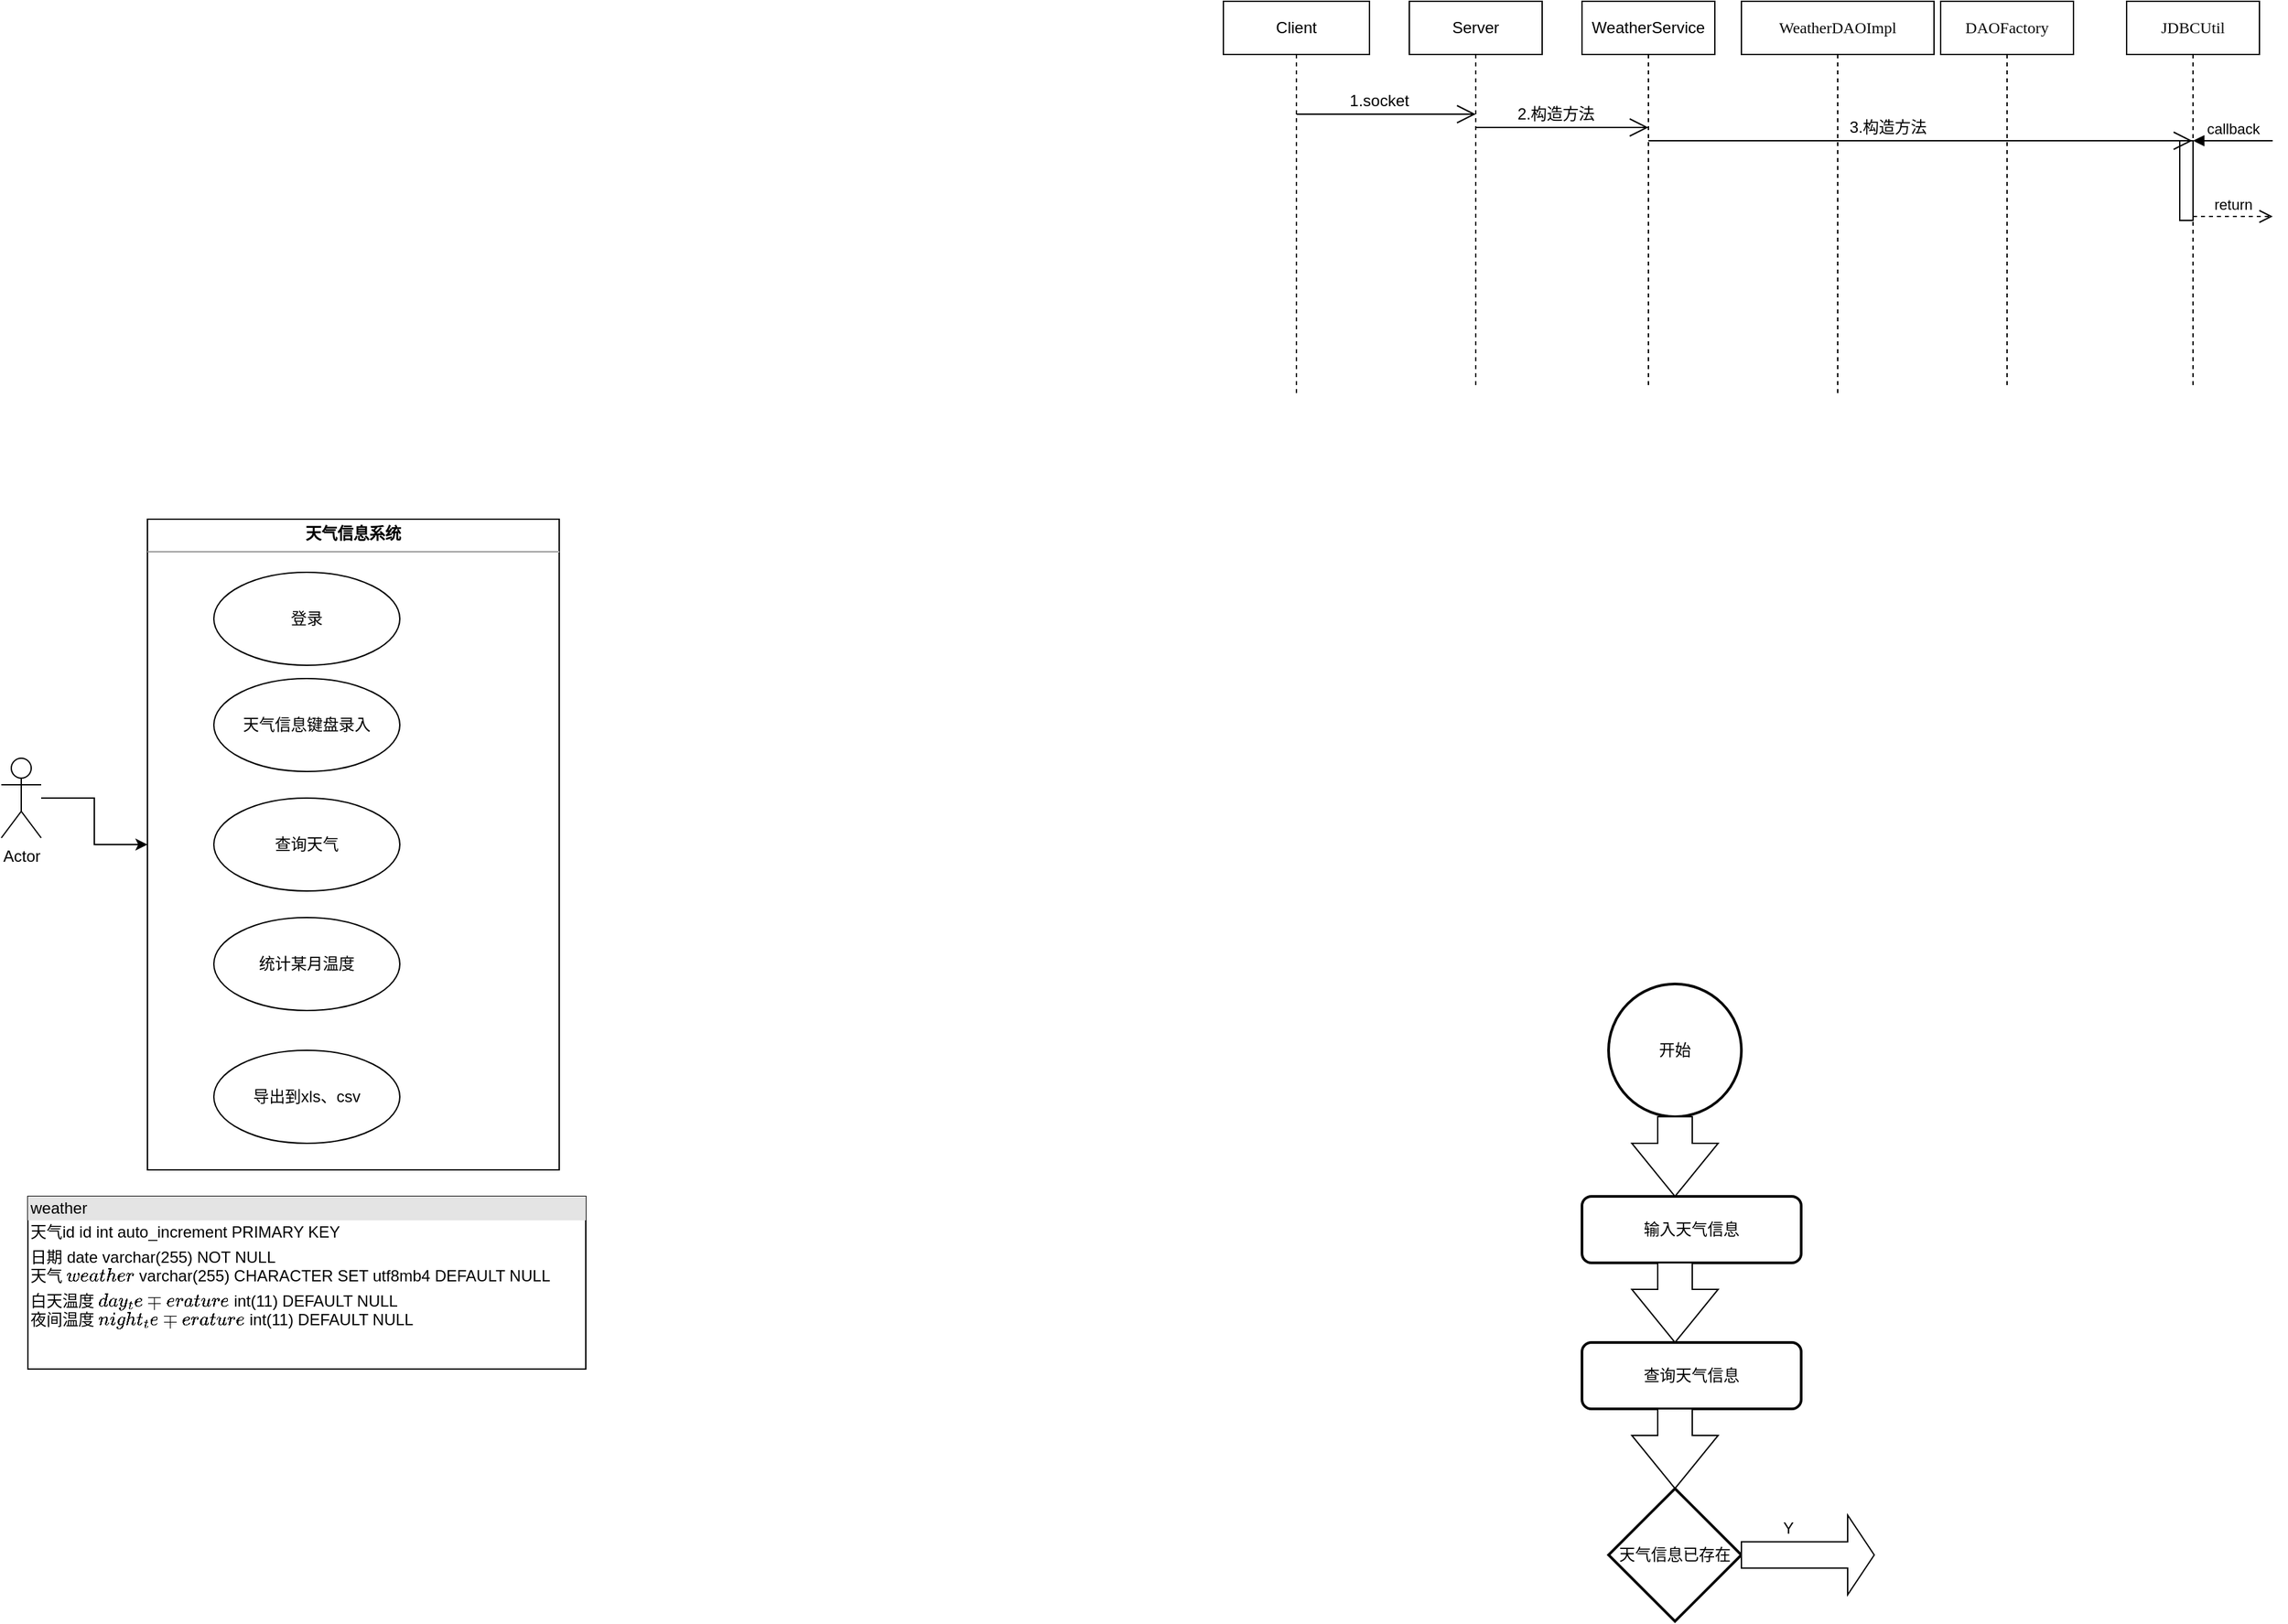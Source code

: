 <mxfile version="18.0.2" type="github">
  <diagram id="UTTcR3mZGYKN0iP_9yWg" name="Page-1">
    <mxGraphModel dx="2249" dy="1955" grid="1" gridSize="10" guides="1" tooltips="1" connect="1" arrows="1" fold="1" page="1" pageScale="1" pageWidth="827" pageHeight="1169" math="0" shadow="0">
      <root>
        <mxCell id="0" />
        <mxCell id="1" parent="0" />
        <mxCell id="1OQX4jLtgAW1z37ysqUo-1" value="&lt;p style=&quot;margin:0px;margin-top:4px;text-align:center;&quot;&gt;&lt;b&gt;天气信息系统&lt;/b&gt;&lt;/p&gt;&lt;hr size=&quot;1&quot;&gt;&lt;div style=&quot;height:2px;&quot;&gt;&lt;/div&gt;" style="verticalAlign=top;align=left;overflow=fill;fontSize=12;fontFamily=Helvetica;html=1;" vertex="1" parent="1">
          <mxGeometry x="-160" y="200" width="310" height="490" as="geometry" />
        </mxCell>
        <mxCell id="1OQX4jLtgAW1z37ysqUo-2" value="天气信息键盘录入" style="ellipse;whiteSpace=wrap;html=1;" vertex="1" parent="1">
          <mxGeometry x="-110" y="320" width="140" height="70" as="geometry" />
        </mxCell>
        <mxCell id="1OQX4jLtgAW1z37ysqUo-3" value="登录" style="ellipse;whiteSpace=wrap;html=1;" vertex="1" parent="1">
          <mxGeometry x="-110" y="240" width="140" height="70" as="geometry" />
        </mxCell>
        <mxCell id="1OQX4jLtgAW1z37ysqUo-4" value="查询天气" style="ellipse;whiteSpace=wrap;html=1;" vertex="1" parent="1">
          <mxGeometry x="-110" y="410" width="140" height="70" as="geometry" />
        </mxCell>
        <mxCell id="1OQX4jLtgAW1z37ysqUo-5" value="统计某月温度" style="ellipse;whiteSpace=wrap;html=1;" vertex="1" parent="1">
          <mxGeometry x="-110" y="500" width="140" height="70" as="geometry" />
        </mxCell>
        <mxCell id="1OQX4jLtgAW1z37ysqUo-6" value="导出到xls、csv" style="ellipse;whiteSpace=wrap;html=1;" vertex="1" parent="1">
          <mxGeometry x="-110" y="600" width="140" height="70" as="geometry" />
        </mxCell>
        <mxCell id="1OQX4jLtgAW1z37ysqUo-12" style="edgeStyle=orthogonalEdgeStyle;rounded=0;orthogonalLoop=1;jettySize=auto;html=1;" edge="1" parent="1" source="1OQX4jLtgAW1z37ysqUo-8" target="1OQX4jLtgAW1z37ysqUo-1">
          <mxGeometry relative="1" as="geometry" />
        </mxCell>
        <mxCell id="1OQX4jLtgAW1z37ysqUo-8" value="Actor" style="shape=umlActor;verticalLabelPosition=bottom;verticalAlign=top;html=1;" vertex="1" parent="1">
          <mxGeometry x="-270" y="380" width="30" height="60" as="geometry" />
        </mxCell>
        <mxCell id="1OQX4jLtgAW1z37ysqUo-14" value="&lt;div style=&quot;box-sizing:border-box;width:100%;background:#e4e4e4;padding:2px;&quot;&gt;weather&lt;/div&gt;&lt;table style=&quot;width:100%;font-size:1em;&quot; cellpadding=&quot;2&quot; cellspacing=&quot;0&quot;&gt;&lt;tbody&gt;&lt;tr&gt;&lt;td&gt;天气id&amp;nbsp;id int auto_increment&amp;nbsp;PRIMARY KEY&lt;/td&gt;&lt;td&gt;&lt;br&gt;&lt;/td&gt;&lt;/tr&gt;&lt;tr&gt;&lt;td&gt;日期 date varchar(255) NOT NULL&lt;br&gt;天气&amp;nbsp;`weather` varchar(255) CHARACTER SET utf8mb4 DEFAULT NULL&lt;br&gt;&lt;/td&gt;&lt;td&gt;&lt;br&gt;&lt;/td&gt;&lt;/tr&gt;&lt;tr&gt;&lt;td&gt;白天温度&amp;nbsp;`day_temperature` int(11) DEFAULT NULL&lt;br&gt;夜间温度&amp;nbsp;`night_temperature` int(11) DEFAULT NULL&lt;/td&gt;&lt;td&gt;&lt;br&gt;&lt;/td&gt;&lt;/tr&gt;&lt;/tbody&gt;&lt;/table&gt;" style="verticalAlign=top;align=left;overflow=fill;html=1;" vertex="1" parent="1">
          <mxGeometry x="-250" y="710" width="420" height="130" as="geometry" />
        </mxCell>
        <mxCell id="1OQX4jLtgAW1z37ysqUo-20" value="Client" style="shape=umlLifeline;perimeter=lifelinePerimeter;whiteSpace=wrap;html=1;container=1;collapsible=0;recursiveResize=0;outlineConnect=0;" vertex="1" parent="1">
          <mxGeometry x="650" y="-190" width="110" height="295" as="geometry" />
        </mxCell>
        <mxCell id="1OQX4jLtgAW1z37ysqUo-21" value="Server" style="shape=umlLifeline;perimeter=lifelinePerimeter;whiteSpace=wrap;html=1;container=1;collapsible=0;recursiveResize=0;outlineConnect=0;" vertex="1" parent="1">
          <mxGeometry x="790" y="-190" width="100" height="290" as="geometry" />
        </mxCell>
        <mxCell id="1OQX4jLtgAW1z37ysqUo-26" value="" style="endArrow=open;endFill=1;endSize=12;html=1;rounded=0;" edge="1" parent="1OQX4jLtgAW1z37ysqUo-21" source="1OQX4jLtgAW1z37ysqUo-20">
          <mxGeometry width="160" relative="1" as="geometry">
            <mxPoint x="-80" y="85" as="sourcePoint" />
            <mxPoint x="50" y="85" as="targetPoint" />
            <Array as="points">
              <mxPoint x="-40" y="85" />
            </Array>
          </mxGeometry>
        </mxCell>
        <mxCell id="1OQX4jLtgAW1z37ysqUo-22" value="&lt;pre style=&quot;font-size: 9pt; background-color: rgb(255, 255, 255); color: rgb(8, 8, 8); font-family: &amp;quot;Microsoft YaHei UI&amp;quot;;&quot;&gt;WeatherDAOImpl&lt;/pre&gt;" style="shape=umlLifeline;perimeter=lifelinePerimeter;whiteSpace=wrap;html=1;container=1;collapsible=0;recursiveResize=0;outlineConnect=0;" vertex="1" parent="1">
          <mxGeometry x="1040" y="-190" width="145" height="295" as="geometry" />
        </mxCell>
        <mxCell id="1OQX4jLtgAW1z37ysqUo-29" value="3.构造方法" style="text;html=1;align=center;verticalAlign=middle;resizable=0;points=[];autosize=1;strokeColor=none;fillColor=none;" vertex="1" parent="1OQX4jLtgAW1z37ysqUo-22">
          <mxGeometry x="75" y="85" width="70" height="20" as="geometry" />
        </mxCell>
        <mxCell id="1OQX4jLtgAW1z37ysqUo-23" value="&lt;pre style=&quot;font-size: 9pt; background-color: rgb(255, 255, 255); color: rgb(8, 8, 8); font-family: &amp;quot;Microsoft YaHei UI&amp;quot;;&quot;&gt;DAOFactory&lt;/pre&gt;" style="shape=umlLifeline;perimeter=lifelinePerimeter;whiteSpace=wrap;html=1;container=1;collapsible=0;recursiveResize=0;outlineConnect=0;" vertex="1" parent="1">
          <mxGeometry x="1190" y="-190" width="100" height="290" as="geometry" />
        </mxCell>
        <mxCell id="1OQX4jLtgAW1z37ysqUo-24" value="&lt;pre style=&quot;font-size: 9pt; background-color: rgb(255, 255, 255); color: rgb(8, 8, 8); font-family: &amp;quot;Microsoft YaHei UI&amp;quot;;&quot;&gt;JDBCUtil&lt;/pre&gt;" style="shape=umlLifeline;perimeter=lifelinePerimeter;whiteSpace=wrap;html=1;container=1;collapsible=0;recursiveResize=0;outlineConnect=0;" vertex="1" parent="1">
          <mxGeometry x="1330" y="-190" width="100" height="290" as="geometry" />
        </mxCell>
        <mxCell id="1OQX4jLtgAW1z37ysqUo-34" value="" style="html=1;points=[];perimeter=orthogonalPerimeter;" vertex="1" parent="1OQX4jLtgAW1z37ysqUo-24">
          <mxGeometry x="40" y="105" width="10" height="60" as="geometry" />
        </mxCell>
        <mxCell id="1OQX4jLtgAW1z37ysqUo-35" value="callback" style="html=1;verticalAlign=bottom;endArrow=block;entryX=1;entryY=0;rounded=0;" edge="1" target="1OQX4jLtgAW1z37ysqUo-34" parent="1OQX4jLtgAW1z37ysqUo-24">
          <mxGeometry relative="1" as="geometry">
            <mxPoint x="110" y="105" as="sourcePoint" />
            <Array as="points">
              <mxPoint x="80" y="105" />
              <mxPoint x="60" y="105" />
            </Array>
          </mxGeometry>
        </mxCell>
        <mxCell id="1OQX4jLtgAW1z37ysqUo-36" value="return" style="html=1;verticalAlign=bottom;endArrow=open;dashed=1;endSize=8;exitX=1;exitY=0.95;rounded=0;" edge="1" source="1OQX4jLtgAW1z37ysqUo-34" parent="1OQX4jLtgAW1z37ysqUo-24">
          <mxGeometry relative="1" as="geometry">
            <mxPoint x="110" y="162" as="targetPoint" />
          </mxGeometry>
        </mxCell>
        <mxCell id="1OQX4jLtgAW1z37ysqUo-25" value="WeatherService&lt;br&gt;" style="shape=umlLifeline;perimeter=lifelinePerimeter;whiteSpace=wrap;html=1;container=1;collapsible=0;recursiveResize=0;outlineConnect=0;" vertex="1" parent="1">
          <mxGeometry x="920" y="-190" width="100" height="290" as="geometry" />
        </mxCell>
        <mxCell id="1OQX4jLtgAW1z37ysqUo-30" value="" style="endArrow=open;endFill=1;endSize=12;html=1;rounded=0;" edge="1" parent="1">
          <mxGeometry width="160" relative="1" as="geometry">
            <mxPoint x="840" y="-95" as="sourcePoint" />
            <mxPoint x="970" y="-95" as="targetPoint" />
          </mxGeometry>
        </mxCell>
        <mxCell id="1OQX4jLtgAW1z37ysqUo-27" value="1.socket" style="text;html=1;align=center;verticalAlign=middle;resizable=0;points=[];autosize=1;strokeColor=none;fillColor=none;" vertex="1" parent="1">
          <mxGeometry x="737" y="-125" width="60" height="20" as="geometry" />
        </mxCell>
        <mxCell id="1OQX4jLtgAW1z37ysqUo-32" value="2.构造方法" style="text;html=1;align=center;verticalAlign=middle;resizable=0;points=[];autosize=1;strokeColor=none;fillColor=none;" vertex="1" parent="1">
          <mxGeometry x="865" y="-115" width="70" height="20" as="geometry" />
        </mxCell>
        <mxCell id="1OQX4jLtgAW1z37ysqUo-33" value="" style="endArrow=open;endFill=1;endSize=12;html=1;rounded=0;" edge="1" parent="1" target="1OQX4jLtgAW1z37ysqUo-24">
          <mxGeometry width="160" relative="1" as="geometry">
            <mxPoint x="970" y="-85" as="sourcePoint" />
            <mxPoint x="1130" y="-85" as="targetPoint" />
          </mxGeometry>
        </mxCell>
        <mxCell id="1OQX4jLtgAW1z37ysqUo-37" value="开始" style="strokeWidth=2;html=1;shape=mxgraph.flowchart.start_2;whiteSpace=wrap;" vertex="1" parent="1">
          <mxGeometry x="940" y="550" width="100" height="100" as="geometry" />
        </mxCell>
        <mxCell id="1OQX4jLtgAW1z37ysqUo-39" value="" style="html=1;shadow=0;dashed=0;align=center;verticalAlign=middle;shape=mxgraph.arrows2.arrow;dy=0.6;dx=40;direction=south;notch=0;" vertex="1" parent="1">
          <mxGeometry x="957.5" y="650" width="65" height="60" as="geometry" />
        </mxCell>
        <mxCell id="1OQX4jLtgAW1z37ysqUo-40" value="输入天气信息" style="rounded=1;whiteSpace=wrap;html=1;absoluteArcSize=1;arcSize=14;strokeWidth=2;" vertex="1" parent="1">
          <mxGeometry x="920" y="710" width="165" height="50" as="geometry" />
        </mxCell>
        <mxCell id="1OQX4jLtgAW1z37ysqUo-41" value="" style="html=1;shadow=0;dashed=0;align=center;verticalAlign=middle;shape=mxgraph.arrows2.arrow;dy=0.6;dx=40;direction=south;notch=0;" vertex="1" parent="1">
          <mxGeometry x="957.5" y="760" width="65" height="60" as="geometry" />
        </mxCell>
        <mxCell id="1OQX4jLtgAW1z37ysqUo-42" value="查询天气信息" style="rounded=1;whiteSpace=wrap;html=1;absoluteArcSize=1;arcSize=14;strokeWidth=2;" vertex="1" parent="1">
          <mxGeometry x="920" y="820" width="165" height="50" as="geometry" />
        </mxCell>
        <mxCell id="1OQX4jLtgAW1z37ysqUo-43" value="" style="html=1;shadow=0;dashed=0;align=center;verticalAlign=middle;shape=mxgraph.arrows2.arrow;dy=0.6;dx=40;direction=south;notch=0;" vertex="1" parent="1">
          <mxGeometry x="957.5" y="870" width="65" height="60" as="geometry" />
        </mxCell>
        <mxCell id="1OQX4jLtgAW1z37ysqUo-45" value="天气信息已存在" style="strokeWidth=2;html=1;shape=mxgraph.flowchart.decision;whiteSpace=wrap;" vertex="1" parent="1">
          <mxGeometry x="940" y="930" width="100" height="100" as="geometry" />
        </mxCell>
        <mxCell id="1OQX4jLtgAW1z37ysqUo-46" value="" style="html=1;shadow=0;dashed=0;align=center;verticalAlign=middle;shape=mxgraph.arrows2.arrow;dy=0.67;dx=20;notch=0;" vertex="1" parent="1">
          <mxGeometry x="1040" y="950" width="100" height="60" as="geometry" />
        </mxCell>
        <mxCell id="1OQX4jLtgAW1z37ysqUo-47" value="Y" style="text;html=1;align=center;verticalAlign=middle;resizable=0;points=[];autosize=1;strokeColor=none;fillColor=none;" vertex="1" parent="1">
          <mxGeometry x="1065" y="950" width="20" height="20" as="geometry" />
        </mxCell>
      </root>
    </mxGraphModel>
  </diagram>
</mxfile>
